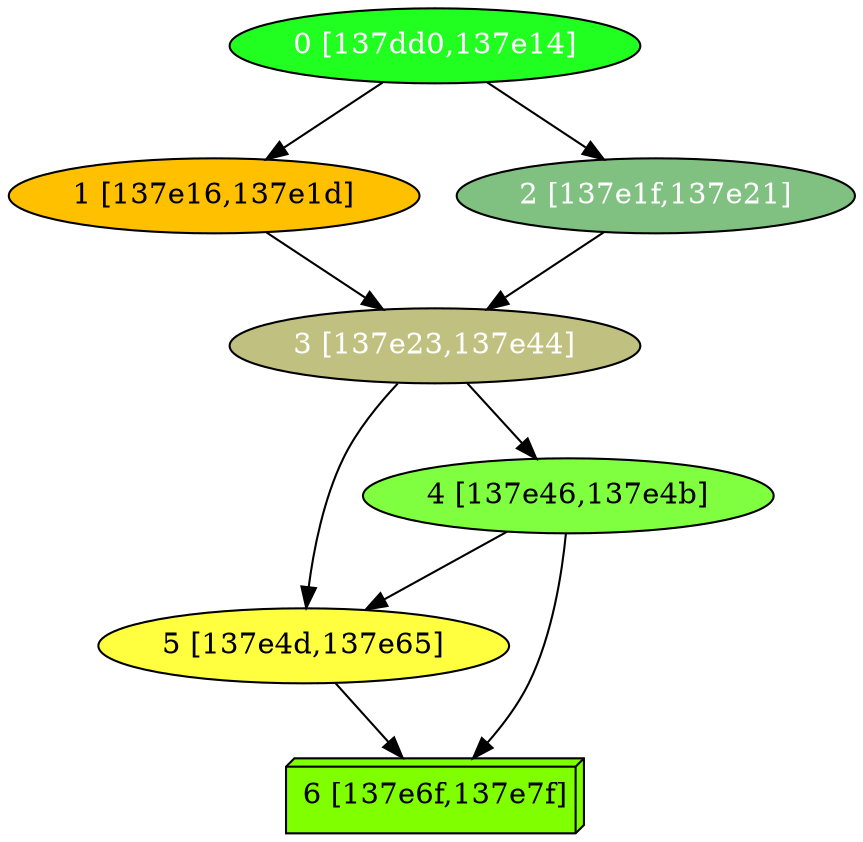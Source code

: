 diGraph libnss3{
	libnss3_0  [style=filled fillcolor="#20FF20" fontcolor="#ffffff" shape=oval label="0 [137dd0,137e14]"]
	libnss3_1  [style=filled fillcolor="#FFC000" fontcolor="#000000" shape=oval label="1 [137e16,137e1d]"]
	libnss3_2  [style=filled fillcolor="#80C080" fontcolor="#ffffff" shape=oval label="2 [137e1f,137e21]"]
	libnss3_3  [style=filled fillcolor="#C0C080" fontcolor="#ffffff" shape=oval label="3 [137e23,137e44]"]
	libnss3_4  [style=filled fillcolor="#80FF40" fontcolor="#000000" shape=oval label="4 [137e46,137e4b]"]
	libnss3_5  [style=filled fillcolor="#FFFF40" fontcolor="#000000" shape=oval label="5 [137e4d,137e65]"]
	libnss3_6  [style=filled fillcolor="#80FF00" fontcolor="#000000" shape=box3d label="6 [137e6f,137e7f]"]

	libnss3_0 -> libnss3_1
	libnss3_0 -> libnss3_2
	libnss3_1 -> libnss3_3
	libnss3_2 -> libnss3_3
	libnss3_3 -> libnss3_4
	libnss3_3 -> libnss3_5
	libnss3_4 -> libnss3_5
	libnss3_4 -> libnss3_6
	libnss3_5 -> libnss3_6
}